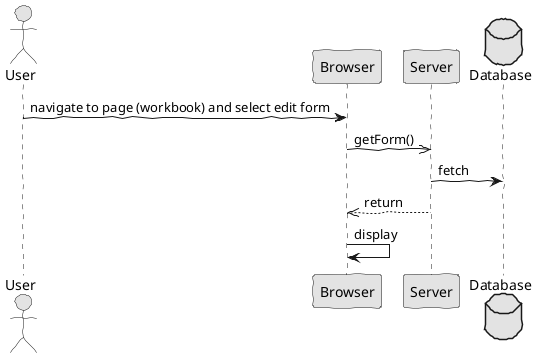 @startuml  analysis.png
skinparam handwritten true
skinparam monochrome true
skinparam packageStyle rect
skinparam defaultFontName FG Virgil
skinparam shadowing false

actor User

User -> Browser : navigate to page (workbook) and select edit form
Browser ->> Server : getForm()

database Database 

Server -> Database : fetch

Server -->> Browser : return

Browser -> Browser : display

@enduml
